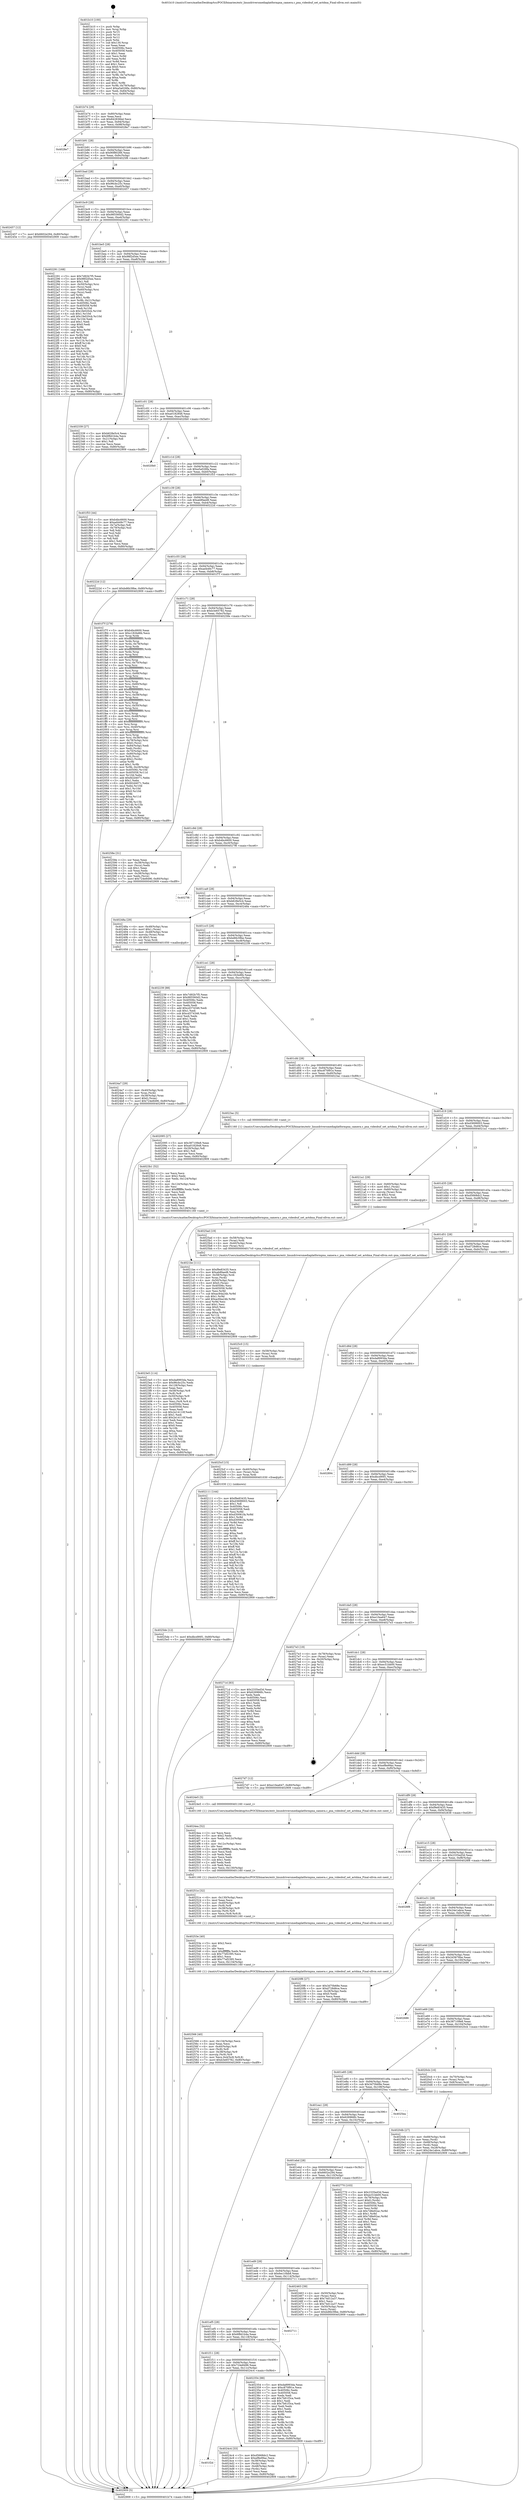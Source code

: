 digraph "0x401b10" {
  label = "0x401b10 (/mnt/c/Users/mathe/Desktop/tcc/POCII/binaries/extr_linuxdriversmediaplatformpxa_camera.c_pxa_videobuf_set_actdma_Final-ollvm.out::main(0))"
  labelloc = "t"
  node[shape=record]

  Entry [label="",width=0.3,height=0.3,shape=circle,fillcolor=black,style=filled]
  "0x401b74" [label="{
     0x401b74 [29]\l
     | [instrs]\l
     &nbsp;&nbsp;0x401b74 \<+3\>: mov -0x80(%rbp),%eax\l
     &nbsp;&nbsp;0x401b77 \<+2\>: mov %eax,%ecx\l
     &nbsp;&nbsp;0x401b79 \<+6\>: sub $0x842836bd,%ecx\l
     &nbsp;&nbsp;0x401b7f \<+6\>: mov %eax,-0x94(%rbp)\l
     &nbsp;&nbsp;0x401b85 \<+6\>: mov %ecx,-0x98(%rbp)\l
     &nbsp;&nbsp;0x401b8b \<+6\>: je 00000000004028e7 \<main+0xdd7\>\l
  }"]
  "0x4028e7" [label="{
     0x4028e7\l
  }", style=dashed]
  "0x401b91" [label="{
     0x401b91 [28]\l
     | [instrs]\l
     &nbsp;&nbsp;0x401b91 \<+5\>: jmp 0000000000401b96 \<main+0x86\>\l
     &nbsp;&nbsp;0x401b96 \<+6\>: mov -0x94(%rbp),%eax\l
     &nbsp;&nbsp;0x401b9c \<+5\>: sub $0x90f80266,%eax\l
     &nbsp;&nbsp;0x401ba1 \<+6\>: mov %eax,-0x9c(%rbp)\l
     &nbsp;&nbsp;0x401ba7 \<+6\>: je 00000000004025f6 \<main+0xae6\>\l
  }"]
  Exit [label="",width=0.3,height=0.3,shape=circle,fillcolor=black,style=filled,peripheries=2]
  "0x4025f6" [label="{
     0x4025f6\l
  }", style=dashed]
  "0x401bad" [label="{
     0x401bad [28]\l
     | [instrs]\l
     &nbsp;&nbsp;0x401bad \<+5\>: jmp 0000000000401bb2 \<main+0xa2\>\l
     &nbsp;&nbsp;0x401bb2 \<+6\>: mov -0x94(%rbp),%eax\l
     &nbsp;&nbsp;0x401bb8 \<+5\>: sub $0x96cbc25c,%eax\l
     &nbsp;&nbsp;0x401bbd \<+6\>: mov %eax,-0xa0(%rbp)\l
     &nbsp;&nbsp;0x401bc3 \<+6\>: je 0000000000402457 \<main+0x947\>\l
  }"]
  "0x4025de" [label="{
     0x4025de [12]\l
     | [instrs]\l
     &nbsp;&nbsp;0x4025de \<+7\>: movl $0xdbcd90f1,-0x80(%rbp)\l
     &nbsp;&nbsp;0x4025e5 \<+5\>: jmp 0000000000402909 \<main+0xdf9\>\l
  }"]
  "0x402457" [label="{
     0x402457 [12]\l
     | [instrs]\l
     &nbsp;&nbsp;0x402457 \<+7\>: movl $0x6602e294,-0x80(%rbp)\l
     &nbsp;&nbsp;0x40245e \<+5\>: jmp 0000000000402909 \<main+0xdf9\>\l
  }"]
  "0x401bc9" [label="{
     0x401bc9 [28]\l
     | [instrs]\l
     &nbsp;&nbsp;0x401bc9 \<+5\>: jmp 0000000000401bce \<main+0xbe\>\l
     &nbsp;&nbsp;0x401bce \<+6\>: mov -0x94(%rbp),%eax\l
     &nbsp;&nbsp;0x401bd4 \<+5\>: sub $0x985560d2,%eax\l
     &nbsp;&nbsp;0x401bd9 \<+6\>: mov %eax,-0xa4(%rbp)\l
     &nbsp;&nbsp;0x401bdf \<+6\>: je 0000000000402291 \<main+0x781\>\l
  }"]
  "0x4025cf" [label="{
     0x4025cf [15]\l
     | [instrs]\l
     &nbsp;&nbsp;0x4025cf \<+4\>: mov -0x40(%rbp),%rax\l
     &nbsp;&nbsp;0x4025d3 \<+3\>: mov (%rax),%rax\l
     &nbsp;&nbsp;0x4025d6 \<+3\>: mov %rax,%rdi\l
     &nbsp;&nbsp;0x4025d9 \<+5\>: call 0000000000401030 \<free@plt\>\l
     | [calls]\l
     &nbsp;&nbsp;0x401030 \{1\} (unknown)\l
  }"]
  "0x402291" [label="{
     0x402291 [168]\l
     | [instrs]\l
     &nbsp;&nbsp;0x402291 \<+5\>: mov $0x7d92b7f5,%eax\l
     &nbsp;&nbsp;0x402296 \<+5\>: mov $0x98f2d5ee,%ecx\l
     &nbsp;&nbsp;0x40229b \<+2\>: mov $0x1,%dl\l
     &nbsp;&nbsp;0x40229d \<+4\>: mov -0x50(%rbp),%rsi\l
     &nbsp;&nbsp;0x4022a1 \<+2\>: mov (%rsi),%edi\l
     &nbsp;&nbsp;0x4022a3 \<+4\>: mov -0x60(%rbp),%rsi\l
     &nbsp;&nbsp;0x4022a7 \<+2\>: cmp (%rsi),%edi\l
     &nbsp;&nbsp;0x4022a9 \<+4\>: setl %r8b\l
     &nbsp;&nbsp;0x4022ad \<+4\>: and $0x1,%r8b\l
     &nbsp;&nbsp;0x4022b1 \<+4\>: mov %r8b,-0x21(%rbp)\l
     &nbsp;&nbsp;0x4022b5 \<+7\>: mov 0x40506c,%edi\l
     &nbsp;&nbsp;0x4022bc \<+8\>: mov 0x405058,%r9d\l
     &nbsp;&nbsp;0x4022c4 \<+3\>: mov %edi,%r10d\l
     &nbsp;&nbsp;0x4022c7 \<+7\>: sub $0x1fe020cb,%r10d\l
     &nbsp;&nbsp;0x4022ce \<+4\>: sub $0x1,%r10d\l
     &nbsp;&nbsp;0x4022d2 \<+7\>: add $0x1fe020cb,%r10d\l
     &nbsp;&nbsp;0x4022d9 \<+4\>: imul %r10d,%edi\l
     &nbsp;&nbsp;0x4022dd \<+3\>: and $0x1,%edi\l
     &nbsp;&nbsp;0x4022e0 \<+3\>: cmp $0x0,%edi\l
     &nbsp;&nbsp;0x4022e3 \<+4\>: sete %r8b\l
     &nbsp;&nbsp;0x4022e7 \<+4\>: cmp $0xa,%r9d\l
     &nbsp;&nbsp;0x4022eb \<+4\>: setl %r11b\l
     &nbsp;&nbsp;0x4022ef \<+3\>: mov %r8b,%bl\l
     &nbsp;&nbsp;0x4022f2 \<+3\>: xor $0xff,%bl\l
     &nbsp;&nbsp;0x4022f5 \<+3\>: mov %r11b,%r14b\l
     &nbsp;&nbsp;0x4022f8 \<+4\>: xor $0xff,%r14b\l
     &nbsp;&nbsp;0x4022fc \<+3\>: xor $0x0,%dl\l
     &nbsp;&nbsp;0x4022ff \<+3\>: mov %bl,%r15b\l
     &nbsp;&nbsp;0x402302 \<+4\>: and $0x0,%r15b\l
     &nbsp;&nbsp;0x402306 \<+3\>: and %dl,%r8b\l
     &nbsp;&nbsp;0x402309 \<+3\>: mov %r14b,%r12b\l
     &nbsp;&nbsp;0x40230c \<+4\>: and $0x0,%r12b\l
     &nbsp;&nbsp;0x402310 \<+3\>: and %dl,%r11b\l
     &nbsp;&nbsp;0x402313 \<+3\>: or %r8b,%r15b\l
     &nbsp;&nbsp;0x402316 \<+3\>: or %r11b,%r12b\l
     &nbsp;&nbsp;0x402319 \<+3\>: xor %r12b,%r15b\l
     &nbsp;&nbsp;0x40231c \<+3\>: or %r14b,%bl\l
     &nbsp;&nbsp;0x40231f \<+3\>: xor $0xff,%bl\l
     &nbsp;&nbsp;0x402322 \<+3\>: or $0x0,%dl\l
     &nbsp;&nbsp;0x402325 \<+2\>: and %dl,%bl\l
     &nbsp;&nbsp;0x402327 \<+3\>: or %bl,%r15b\l
     &nbsp;&nbsp;0x40232a \<+4\>: test $0x1,%r15b\l
     &nbsp;&nbsp;0x40232e \<+3\>: cmovne %ecx,%eax\l
     &nbsp;&nbsp;0x402331 \<+3\>: mov %eax,-0x80(%rbp)\l
     &nbsp;&nbsp;0x402334 \<+5\>: jmp 0000000000402909 \<main+0xdf9\>\l
  }"]
  "0x401be5" [label="{
     0x401be5 [28]\l
     | [instrs]\l
     &nbsp;&nbsp;0x401be5 \<+5\>: jmp 0000000000401bea \<main+0xda\>\l
     &nbsp;&nbsp;0x401bea \<+6\>: mov -0x94(%rbp),%eax\l
     &nbsp;&nbsp;0x401bf0 \<+5\>: sub $0x98f2d5ee,%eax\l
     &nbsp;&nbsp;0x401bf5 \<+6\>: mov %eax,-0xa8(%rbp)\l
     &nbsp;&nbsp;0x401bfb \<+6\>: je 0000000000402339 \<main+0x829\>\l
  }"]
  "0x4025c0" [label="{
     0x4025c0 [15]\l
     | [instrs]\l
     &nbsp;&nbsp;0x4025c0 \<+4\>: mov -0x58(%rbp),%rax\l
     &nbsp;&nbsp;0x4025c4 \<+3\>: mov (%rax),%rax\l
     &nbsp;&nbsp;0x4025c7 \<+3\>: mov %rax,%rdi\l
     &nbsp;&nbsp;0x4025ca \<+5\>: call 0000000000401030 \<free@plt\>\l
     | [calls]\l
     &nbsp;&nbsp;0x401030 \{1\} (unknown)\l
  }"]
  "0x402339" [label="{
     0x402339 [27]\l
     | [instrs]\l
     &nbsp;&nbsp;0x402339 \<+5\>: mov $0xb628e5c4,%eax\l
     &nbsp;&nbsp;0x40233e \<+5\>: mov $0x6f8d1b4a,%ecx\l
     &nbsp;&nbsp;0x402343 \<+3\>: mov -0x21(%rbp),%dl\l
     &nbsp;&nbsp;0x402346 \<+3\>: test $0x1,%dl\l
     &nbsp;&nbsp;0x402349 \<+3\>: cmovne %ecx,%eax\l
     &nbsp;&nbsp;0x40234c \<+3\>: mov %eax,-0x80(%rbp)\l
     &nbsp;&nbsp;0x40234f \<+5\>: jmp 0000000000402909 \<main+0xdf9\>\l
  }"]
  "0x401c01" [label="{
     0x401c01 [28]\l
     | [instrs]\l
     &nbsp;&nbsp;0x401c01 \<+5\>: jmp 0000000000401c06 \<main+0xf6\>\l
     &nbsp;&nbsp;0x401c06 \<+6\>: mov -0x94(%rbp),%eax\l
     &nbsp;&nbsp;0x401c0c \<+5\>: sub $0xa0182848,%eax\l
     &nbsp;&nbsp;0x401c11 \<+6\>: mov %eax,-0xac(%rbp)\l
     &nbsp;&nbsp;0x401c17 \<+6\>: je 00000000004020b0 \<main+0x5a0\>\l
  }"]
  "0x402566" [label="{
     0x402566 [40]\l
     | [instrs]\l
     &nbsp;&nbsp;0x402566 \<+6\>: mov -0x134(%rbp),%ecx\l
     &nbsp;&nbsp;0x40256c \<+3\>: imul %eax,%ecx\l
     &nbsp;&nbsp;0x40256f \<+4\>: mov -0x40(%rbp),%r8\l
     &nbsp;&nbsp;0x402573 \<+3\>: mov (%r8),%r8\l
     &nbsp;&nbsp;0x402576 \<+4\>: mov -0x38(%rbp),%r9\l
     &nbsp;&nbsp;0x40257a \<+3\>: movslq (%r9),%r9\l
     &nbsp;&nbsp;0x40257d \<+5\>: mov %ecx,0x4(%r8,%r9,8)\l
     &nbsp;&nbsp;0x402582 \<+7\>: movl $0xb3e65782,-0x80(%rbp)\l
     &nbsp;&nbsp;0x402589 \<+5\>: jmp 0000000000402909 \<main+0xdf9\>\l
  }"]
  "0x4020b0" [label="{
     0x4020b0\l
  }", style=dashed]
  "0x401c1d" [label="{
     0x401c1d [28]\l
     | [instrs]\l
     &nbsp;&nbsp;0x401c1d \<+5\>: jmp 0000000000401c22 \<main+0x112\>\l
     &nbsp;&nbsp;0x401c22 \<+6\>: mov -0x94(%rbp),%eax\l
     &nbsp;&nbsp;0x401c28 \<+5\>: sub $0xa5a026fa,%eax\l
     &nbsp;&nbsp;0x401c2d \<+6\>: mov %eax,-0xb0(%rbp)\l
     &nbsp;&nbsp;0x401c33 \<+6\>: je 0000000000401f53 \<main+0x443\>\l
  }"]
  "0x40253e" [label="{
     0x40253e [40]\l
     | [instrs]\l
     &nbsp;&nbsp;0x40253e \<+5\>: mov $0x2,%ecx\l
     &nbsp;&nbsp;0x402543 \<+1\>: cltd\l
     &nbsp;&nbsp;0x402544 \<+2\>: idiv %ecx\l
     &nbsp;&nbsp;0x402546 \<+6\>: imul $0xfffffffe,%edx,%ecx\l
     &nbsp;&nbsp;0x40254c \<+6\>: sub $0x77ef2395,%ecx\l
     &nbsp;&nbsp;0x402552 \<+3\>: add $0x1,%ecx\l
     &nbsp;&nbsp;0x402555 \<+6\>: add $0x77ef2395,%ecx\l
     &nbsp;&nbsp;0x40255b \<+6\>: mov %ecx,-0x134(%rbp)\l
     &nbsp;&nbsp;0x402561 \<+5\>: call 0000000000401160 \<next_i\>\l
     | [calls]\l
     &nbsp;&nbsp;0x401160 \{1\} (/mnt/c/Users/mathe/Desktop/tcc/POCII/binaries/extr_linuxdriversmediaplatformpxa_camera.c_pxa_videobuf_set_actdma_Final-ollvm.out::next_i)\l
  }"]
  "0x401f53" [label="{
     0x401f53 [44]\l
     | [instrs]\l
     &nbsp;&nbsp;0x401f53 \<+5\>: mov $0xb4bc6600,%eax\l
     &nbsp;&nbsp;0x401f58 \<+5\>: mov $0xad449c77,%ecx\l
     &nbsp;&nbsp;0x401f5d \<+3\>: mov -0x7a(%rbp),%dl\l
     &nbsp;&nbsp;0x401f60 \<+4\>: mov -0x79(%rbp),%sil\l
     &nbsp;&nbsp;0x401f64 \<+3\>: mov %dl,%dil\l
     &nbsp;&nbsp;0x401f67 \<+3\>: and %sil,%dil\l
     &nbsp;&nbsp;0x401f6a \<+3\>: xor %sil,%dl\l
     &nbsp;&nbsp;0x401f6d \<+3\>: or %dl,%dil\l
     &nbsp;&nbsp;0x401f70 \<+4\>: test $0x1,%dil\l
     &nbsp;&nbsp;0x401f74 \<+3\>: cmovne %ecx,%eax\l
     &nbsp;&nbsp;0x401f77 \<+3\>: mov %eax,-0x80(%rbp)\l
     &nbsp;&nbsp;0x401f7a \<+5\>: jmp 0000000000402909 \<main+0xdf9\>\l
  }"]
  "0x401c39" [label="{
     0x401c39 [28]\l
     | [instrs]\l
     &nbsp;&nbsp;0x401c39 \<+5\>: jmp 0000000000401c3e \<main+0x12e\>\l
     &nbsp;&nbsp;0x401c3e \<+6\>: mov -0x94(%rbp),%eax\l
     &nbsp;&nbsp;0x401c44 \<+5\>: sub $0xab8faed8,%eax\l
     &nbsp;&nbsp;0x401c49 \<+6\>: mov %eax,-0xb4(%rbp)\l
     &nbsp;&nbsp;0x401c4f \<+6\>: je 000000000040222d \<main+0x71d\>\l
  }"]
  "0x402909" [label="{
     0x402909 [5]\l
     | [instrs]\l
     &nbsp;&nbsp;0x402909 \<+5\>: jmp 0000000000401b74 \<main+0x64\>\l
  }"]
  "0x401b10" [label="{
     0x401b10 [100]\l
     | [instrs]\l
     &nbsp;&nbsp;0x401b10 \<+1\>: push %rbp\l
     &nbsp;&nbsp;0x401b11 \<+3\>: mov %rsp,%rbp\l
     &nbsp;&nbsp;0x401b14 \<+2\>: push %r15\l
     &nbsp;&nbsp;0x401b16 \<+2\>: push %r14\l
     &nbsp;&nbsp;0x401b18 \<+2\>: push %r12\l
     &nbsp;&nbsp;0x401b1a \<+1\>: push %rbx\l
     &nbsp;&nbsp;0x401b1b \<+7\>: sub $0x130,%rsp\l
     &nbsp;&nbsp;0x401b22 \<+2\>: xor %eax,%eax\l
     &nbsp;&nbsp;0x401b24 \<+7\>: mov 0x40506c,%ecx\l
     &nbsp;&nbsp;0x401b2b \<+7\>: mov 0x405058,%edx\l
     &nbsp;&nbsp;0x401b32 \<+3\>: sub $0x1,%eax\l
     &nbsp;&nbsp;0x401b35 \<+3\>: mov %ecx,%r8d\l
     &nbsp;&nbsp;0x401b38 \<+3\>: add %eax,%r8d\l
     &nbsp;&nbsp;0x401b3b \<+4\>: imul %r8d,%ecx\l
     &nbsp;&nbsp;0x401b3f \<+3\>: and $0x1,%ecx\l
     &nbsp;&nbsp;0x401b42 \<+3\>: cmp $0x0,%ecx\l
     &nbsp;&nbsp;0x401b45 \<+4\>: sete %r9b\l
     &nbsp;&nbsp;0x401b49 \<+4\>: and $0x1,%r9b\l
     &nbsp;&nbsp;0x401b4d \<+4\>: mov %r9b,-0x7a(%rbp)\l
     &nbsp;&nbsp;0x401b51 \<+3\>: cmp $0xa,%edx\l
     &nbsp;&nbsp;0x401b54 \<+4\>: setl %r9b\l
     &nbsp;&nbsp;0x401b58 \<+4\>: and $0x1,%r9b\l
     &nbsp;&nbsp;0x401b5c \<+4\>: mov %r9b,-0x79(%rbp)\l
     &nbsp;&nbsp;0x401b60 \<+7\>: movl $0xa5a026fa,-0x80(%rbp)\l
     &nbsp;&nbsp;0x401b67 \<+6\>: mov %edi,-0x84(%rbp)\l
     &nbsp;&nbsp;0x401b6d \<+7\>: mov %rsi,-0x90(%rbp)\l
  }"]
  "0x40251e" [label="{
     0x40251e [32]\l
     | [instrs]\l
     &nbsp;&nbsp;0x40251e \<+6\>: mov -0x130(%rbp),%ecx\l
     &nbsp;&nbsp;0x402524 \<+3\>: imul %eax,%ecx\l
     &nbsp;&nbsp;0x402527 \<+4\>: mov -0x40(%rbp),%r8\l
     &nbsp;&nbsp;0x40252b \<+3\>: mov (%r8),%r8\l
     &nbsp;&nbsp;0x40252e \<+4\>: mov -0x38(%rbp),%r9\l
     &nbsp;&nbsp;0x402532 \<+3\>: movslq (%r9),%r9\l
     &nbsp;&nbsp;0x402535 \<+4\>: mov %ecx,(%r8,%r9,8)\l
     &nbsp;&nbsp;0x402539 \<+5\>: call 0000000000401160 \<next_i\>\l
     | [calls]\l
     &nbsp;&nbsp;0x401160 \{1\} (/mnt/c/Users/mathe/Desktop/tcc/POCII/binaries/extr_linuxdriversmediaplatformpxa_camera.c_pxa_videobuf_set_actdma_Final-ollvm.out::next_i)\l
  }"]
  "0x40222d" [label="{
     0x40222d [12]\l
     | [instrs]\l
     &nbsp;&nbsp;0x40222d \<+7\>: movl $0xbd6b39be,-0x80(%rbp)\l
     &nbsp;&nbsp;0x402234 \<+5\>: jmp 0000000000402909 \<main+0xdf9\>\l
  }"]
  "0x401c55" [label="{
     0x401c55 [28]\l
     | [instrs]\l
     &nbsp;&nbsp;0x401c55 \<+5\>: jmp 0000000000401c5a \<main+0x14a\>\l
     &nbsp;&nbsp;0x401c5a \<+6\>: mov -0x94(%rbp),%eax\l
     &nbsp;&nbsp;0x401c60 \<+5\>: sub $0xad449c77,%eax\l
     &nbsp;&nbsp;0x401c65 \<+6\>: mov %eax,-0xb8(%rbp)\l
     &nbsp;&nbsp;0x401c6b \<+6\>: je 0000000000401f7f \<main+0x46f\>\l
  }"]
  "0x4024ea" [label="{
     0x4024ea [52]\l
     | [instrs]\l
     &nbsp;&nbsp;0x4024ea \<+2\>: xor %ecx,%ecx\l
     &nbsp;&nbsp;0x4024ec \<+5\>: mov $0x2,%edx\l
     &nbsp;&nbsp;0x4024f1 \<+6\>: mov %edx,-0x12c(%rbp)\l
     &nbsp;&nbsp;0x4024f7 \<+1\>: cltd\l
     &nbsp;&nbsp;0x4024f8 \<+6\>: mov -0x12c(%rbp),%esi\l
     &nbsp;&nbsp;0x4024fe \<+2\>: idiv %esi\l
     &nbsp;&nbsp;0x402500 \<+6\>: imul $0xfffffffe,%edx,%edx\l
     &nbsp;&nbsp;0x402506 \<+2\>: mov %ecx,%edi\l
     &nbsp;&nbsp;0x402508 \<+2\>: sub %edx,%edi\l
     &nbsp;&nbsp;0x40250a \<+2\>: mov %ecx,%edx\l
     &nbsp;&nbsp;0x40250c \<+3\>: sub $0x1,%edx\l
     &nbsp;&nbsp;0x40250f \<+2\>: add %edx,%edi\l
     &nbsp;&nbsp;0x402511 \<+2\>: sub %edi,%ecx\l
     &nbsp;&nbsp;0x402513 \<+6\>: mov %ecx,-0x130(%rbp)\l
     &nbsp;&nbsp;0x402519 \<+5\>: call 0000000000401160 \<next_i\>\l
     | [calls]\l
     &nbsp;&nbsp;0x401160 \{1\} (/mnt/c/Users/mathe/Desktop/tcc/POCII/binaries/extr_linuxdriversmediaplatformpxa_camera.c_pxa_videobuf_set_actdma_Final-ollvm.out::next_i)\l
  }"]
  "0x401f7f" [label="{
     0x401f7f [278]\l
     | [instrs]\l
     &nbsp;&nbsp;0x401f7f \<+5\>: mov $0xb4bc6600,%eax\l
     &nbsp;&nbsp;0x401f84 \<+5\>: mov $0xc182bd6b,%ecx\l
     &nbsp;&nbsp;0x401f89 \<+3\>: mov %rsp,%rdx\l
     &nbsp;&nbsp;0x401f8c \<+4\>: add $0xfffffffffffffff0,%rdx\l
     &nbsp;&nbsp;0x401f90 \<+3\>: mov %rdx,%rsp\l
     &nbsp;&nbsp;0x401f93 \<+4\>: mov %rdx,-0x78(%rbp)\l
     &nbsp;&nbsp;0x401f97 \<+3\>: mov %rsp,%rdx\l
     &nbsp;&nbsp;0x401f9a \<+4\>: add $0xfffffffffffffff0,%rdx\l
     &nbsp;&nbsp;0x401f9e \<+3\>: mov %rdx,%rsp\l
     &nbsp;&nbsp;0x401fa1 \<+3\>: mov %rsp,%rsi\l
     &nbsp;&nbsp;0x401fa4 \<+4\>: add $0xfffffffffffffff0,%rsi\l
     &nbsp;&nbsp;0x401fa8 \<+3\>: mov %rsi,%rsp\l
     &nbsp;&nbsp;0x401fab \<+4\>: mov %rsi,-0x70(%rbp)\l
     &nbsp;&nbsp;0x401faf \<+3\>: mov %rsp,%rsi\l
     &nbsp;&nbsp;0x401fb2 \<+4\>: add $0xfffffffffffffff0,%rsi\l
     &nbsp;&nbsp;0x401fb6 \<+3\>: mov %rsi,%rsp\l
     &nbsp;&nbsp;0x401fb9 \<+4\>: mov %rsi,-0x68(%rbp)\l
     &nbsp;&nbsp;0x401fbd \<+3\>: mov %rsp,%rsi\l
     &nbsp;&nbsp;0x401fc0 \<+4\>: add $0xfffffffffffffff0,%rsi\l
     &nbsp;&nbsp;0x401fc4 \<+3\>: mov %rsi,%rsp\l
     &nbsp;&nbsp;0x401fc7 \<+4\>: mov %rsi,-0x60(%rbp)\l
     &nbsp;&nbsp;0x401fcb \<+3\>: mov %rsp,%rsi\l
     &nbsp;&nbsp;0x401fce \<+4\>: add $0xfffffffffffffff0,%rsi\l
     &nbsp;&nbsp;0x401fd2 \<+3\>: mov %rsi,%rsp\l
     &nbsp;&nbsp;0x401fd5 \<+4\>: mov %rsi,-0x58(%rbp)\l
     &nbsp;&nbsp;0x401fd9 \<+3\>: mov %rsp,%rsi\l
     &nbsp;&nbsp;0x401fdc \<+4\>: add $0xfffffffffffffff0,%rsi\l
     &nbsp;&nbsp;0x401fe0 \<+3\>: mov %rsi,%rsp\l
     &nbsp;&nbsp;0x401fe3 \<+4\>: mov %rsi,-0x50(%rbp)\l
     &nbsp;&nbsp;0x401fe7 \<+3\>: mov %rsp,%rsi\l
     &nbsp;&nbsp;0x401fea \<+4\>: add $0xfffffffffffffff0,%rsi\l
     &nbsp;&nbsp;0x401fee \<+3\>: mov %rsi,%rsp\l
     &nbsp;&nbsp;0x401ff1 \<+4\>: mov %rsi,-0x48(%rbp)\l
     &nbsp;&nbsp;0x401ff5 \<+3\>: mov %rsp,%rsi\l
     &nbsp;&nbsp;0x401ff8 \<+4\>: add $0xfffffffffffffff0,%rsi\l
     &nbsp;&nbsp;0x401ffc \<+3\>: mov %rsi,%rsp\l
     &nbsp;&nbsp;0x401fff \<+4\>: mov %rsi,-0x40(%rbp)\l
     &nbsp;&nbsp;0x402003 \<+3\>: mov %rsp,%rsi\l
     &nbsp;&nbsp;0x402006 \<+4\>: add $0xfffffffffffffff0,%rsi\l
     &nbsp;&nbsp;0x40200a \<+3\>: mov %rsi,%rsp\l
     &nbsp;&nbsp;0x40200d \<+4\>: mov %rsi,-0x38(%rbp)\l
     &nbsp;&nbsp;0x402011 \<+4\>: mov -0x78(%rbp),%rsi\l
     &nbsp;&nbsp;0x402015 \<+6\>: movl $0x0,(%rsi)\l
     &nbsp;&nbsp;0x40201b \<+6\>: mov -0x84(%rbp),%edi\l
     &nbsp;&nbsp;0x402021 \<+2\>: mov %edi,(%rdx)\l
     &nbsp;&nbsp;0x402023 \<+4\>: mov -0x70(%rbp),%rsi\l
     &nbsp;&nbsp;0x402027 \<+7\>: mov -0x90(%rbp),%r8\l
     &nbsp;&nbsp;0x40202e \<+3\>: mov %r8,(%rsi)\l
     &nbsp;&nbsp;0x402031 \<+3\>: cmpl $0x2,(%rdx)\l
     &nbsp;&nbsp;0x402034 \<+4\>: setne %r9b\l
     &nbsp;&nbsp;0x402038 \<+4\>: and $0x1,%r9b\l
     &nbsp;&nbsp;0x40203c \<+4\>: mov %r9b,-0x29(%rbp)\l
     &nbsp;&nbsp;0x402040 \<+8\>: mov 0x40506c,%r10d\l
     &nbsp;&nbsp;0x402048 \<+8\>: mov 0x405058,%r11d\l
     &nbsp;&nbsp;0x402050 \<+3\>: mov %r10d,%ebx\l
     &nbsp;&nbsp;0x402053 \<+6\>: add $0xfd2d4071,%ebx\l
     &nbsp;&nbsp;0x402059 \<+3\>: sub $0x1,%ebx\l
     &nbsp;&nbsp;0x40205c \<+6\>: sub $0xfd2d4071,%ebx\l
     &nbsp;&nbsp;0x402062 \<+4\>: imul %ebx,%r10d\l
     &nbsp;&nbsp;0x402066 \<+4\>: and $0x1,%r10d\l
     &nbsp;&nbsp;0x40206a \<+4\>: cmp $0x0,%r10d\l
     &nbsp;&nbsp;0x40206e \<+4\>: sete %r9b\l
     &nbsp;&nbsp;0x402072 \<+4\>: cmp $0xa,%r11d\l
     &nbsp;&nbsp;0x402076 \<+4\>: setl %r14b\l
     &nbsp;&nbsp;0x40207a \<+3\>: mov %r9b,%r15b\l
     &nbsp;&nbsp;0x40207d \<+3\>: and %r14b,%r15b\l
     &nbsp;&nbsp;0x402080 \<+3\>: xor %r14b,%r9b\l
     &nbsp;&nbsp;0x402083 \<+3\>: or %r9b,%r15b\l
     &nbsp;&nbsp;0x402086 \<+4\>: test $0x1,%r15b\l
     &nbsp;&nbsp;0x40208a \<+3\>: cmovne %ecx,%eax\l
     &nbsp;&nbsp;0x40208d \<+3\>: mov %eax,-0x80(%rbp)\l
     &nbsp;&nbsp;0x402090 \<+5\>: jmp 0000000000402909 \<main+0xdf9\>\l
  }"]
  "0x401c71" [label="{
     0x401c71 [28]\l
     | [instrs]\l
     &nbsp;&nbsp;0x401c71 \<+5\>: jmp 0000000000401c76 \<main+0x166\>\l
     &nbsp;&nbsp;0x401c76 \<+6\>: mov -0x94(%rbp),%eax\l
     &nbsp;&nbsp;0x401c7c \<+5\>: sub $0xb3e65782,%eax\l
     &nbsp;&nbsp;0x401c81 \<+6\>: mov %eax,-0xbc(%rbp)\l
     &nbsp;&nbsp;0x401c87 \<+6\>: je 000000000040258e \<main+0xa7e\>\l
  }"]
  "0x401f2d" [label="{
     0x401f2d\l
  }", style=dashed]
  "0x4024c4" [label="{
     0x4024c4 [33]\l
     | [instrs]\l
     &nbsp;&nbsp;0x4024c4 \<+5\>: mov $0xd5668dc2,%eax\l
     &nbsp;&nbsp;0x4024c9 \<+5\>: mov $0xef8e99ac,%ecx\l
     &nbsp;&nbsp;0x4024ce \<+4\>: mov -0x38(%rbp),%rdx\l
     &nbsp;&nbsp;0x4024d2 \<+2\>: mov (%rdx),%esi\l
     &nbsp;&nbsp;0x4024d4 \<+4\>: mov -0x48(%rbp),%rdx\l
     &nbsp;&nbsp;0x4024d8 \<+2\>: cmp (%rdx),%esi\l
     &nbsp;&nbsp;0x4024da \<+3\>: cmovl %ecx,%eax\l
     &nbsp;&nbsp;0x4024dd \<+3\>: mov %eax,-0x80(%rbp)\l
     &nbsp;&nbsp;0x4024e0 \<+5\>: jmp 0000000000402909 \<main+0xdf9\>\l
  }"]
  "0x40258e" [label="{
     0x40258e [31]\l
     | [instrs]\l
     &nbsp;&nbsp;0x40258e \<+2\>: xor %eax,%eax\l
     &nbsp;&nbsp;0x402590 \<+4\>: mov -0x38(%rbp),%rcx\l
     &nbsp;&nbsp;0x402594 \<+2\>: mov (%rcx),%edx\l
     &nbsp;&nbsp;0x402596 \<+3\>: sub $0x1,%eax\l
     &nbsp;&nbsp;0x402599 \<+2\>: sub %eax,%edx\l
     &nbsp;&nbsp;0x40259b \<+4\>: mov -0x38(%rbp),%rcx\l
     &nbsp;&nbsp;0x40259f \<+2\>: mov %edx,(%rcx)\l
     &nbsp;&nbsp;0x4025a1 \<+7\>: movl $0x724e8496,-0x80(%rbp)\l
     &nbsp;&nbsp;0x4025a8 \<+5\>: jmp 0000000000402909 \<main+0xdf9\>\l
  }"]
  "0x401c8d" [label="{
     0x401c8d [28]\l
     | [instrs]\l
     &nbsp;&nbsp;0x401c8d \<+5\>: jmp 0000000000401c92 \<main+0x182\>\l
     &nbsp;&nbsp;0x401c92 \<+6\>: mov -0x94(%rbp),%eax\l
     &nbsp;&nbsp;0x401c98 \<+5\>: sub $0xb4bc6600,%eax\l
     &nbsp;&nbsp;0x401c9d \<+6\>: mov %eax,-0xc0(%rbp)\l
     &nbsp;&nbsp;0x401ca3 \<+6\>: je 00000000004027f6 \<main+0xce6\>\l
  }"]
  "0x4024a7" [label="{
     0x4024a7 [29]\l
     | [instrs]\l
     &nbsp;&nbsp;0x4024a7 \<+4\>: mov -0x40(%rbp),%rdi\l
     &nbsp;&nbsp;0x4024ab \<+3\>: mov %rax,(%rdi)\l
     &nbsp;&nbsp;0x4024ae \<+4\>: mov -0x38(%rbp),%rax\l
     &nbsp;&nbsp;0x4024b2 \<+6\>: movl $0x0,(%rax)\l
     &nbsp;&nbsp;0x4024b8 \<+7\>: movl $0x724e8496,-0x80(%rbp)\l
     &nbsp;&nbsp;0x4024bf \<+5\>: jmp 0000000000402909 \<main+0xdf9\>\l
  }"]
  "0x4027f6" [label="{
     0x4027f6\l
  }", style=dashed]
  "0x401ca9" [label="{
     0x401ca9 [28]\l
     | [instrs]\l
     &nbsp;&nbsp;0x401ca9 \<+5\>: jmp 0000000000401cae \<main+0x19e\>\l
     &nbsp;&nbsp;0x401cae \<+6\>: mov -0x94(%rbp),%eax\l
     &nbsp;&nbsp;0x401cb4 \<+5\>: sub $0xb628e5c4,%eax\l
     &nbsp;&nbsp;0x401cb9 \<+6\>: mov %eax,-0xc4(%rbp)\l
     &nbsp;&nbsp;0x401cbf \<+6\>: je 000000000040248a \<main+0x97a\>\l
  }"]
  "0x4023e5" [label="{
     0x4023e5 [114]\l
     | [instrs]\l
     &nbsp;&nbsp;0x4023e5 \<+5\>: mov $0xda8993da,%ecx\l
     &nbsp;&nbsp;0x4023ea \<+5\>: mov $0x96cbc25c,%edx\l
     &nbsp;&nbsp;0x4023ef \<+6\>: mov -0x128(%rbp),%esi\l
     &nbsp;&nbsp;0x4023f5 \<+3\>: imul %eax,%esi\l
     &nbsp;&nbsp;0x4023f8 \<+4\>: mov -0x58(%rbp),%r8\l
     &nbsp;&nbsp;0x4023fc \<+3\>: mov (%r8),%r8\l
     &nbsp;&nbsp;0x4023ff \<+4\>: mov -0x50(%rbp),%r9\l
     &nbsp;&nbsp;0x402403 \<+3\>: movslq (%r9),%r9\l
     &nbsp;&nbsp;0x402406 \<+4\>: mov %esi,(%r8,%r9,4)\l
     &nbsp;&nbsp;0x40240a \<+7\>: mov 0x40506c,%eax\l
     &nbsp;&nbsp;0x402411 \<+7\>: mov 0x405058,%esi\l
     &nbsp;&nbsp;0x402418 \<+2\>: mov %eax,%edi\l
     &nbsp;&nbsp;0x40241a \<+6\>: sub $0x2e14110f,%edi\l
     &nbsp;&nbsp;0x402420 \<+3\>: sub $0x1,%edi\l
     &nbsp;&nbsp;0x402423 \<+6\>: add $0x2e14110f,%edi\l
     &nbsp;&nbsp;0x402429 \<+3\>: imul %edi,%eax\l
     &nbsp;&nbsp;0x40242c \<+3\>: and $0x1,%eax\l
     &nbsp;&nbsp;0x40242f \<+3\>: cmp $0x0,%eax\l
     &nbsp;&nbsp;0x402432 \<+4\>: sete %r10b\l
     &nbsp;&nbsp;0x402436 \<+3\>: cmp $0xa,%esi\l
     &nbsp;&nbsp;0x402439 \<+4\>: setl %r11b\l
     &nbsp;&nbsp;0x40243d \<+3\>: mov %r10b,%bl\l
     &nbsp;&nbsp;0x402440 \<+3\>: and %r11b,%bl\l
     &nbsp;&nbsp;0x402443 \<+3\>: xor %r11b,%r10b\l
     &nbsp;&nbsp;0x402446 \<+3\>: or %r10b,%bl\l
     &nbsp;&nbsp;0x402449 \<+3\>: test $0x1,%bl\l
     &nbsp;&nbsp;0x40244c \<+3\>: cmovne %edx,%ecx\l
     &nbsp;&nbsp;0x40244f \<+3\>: mov %ecx,-0x80(%rbp)\l
     &nbsp;&nbsp;0x402452 \<+5\>: jmp 0000000000402909 \<main+0xdf9\>\l
  }"]
  "0x40248a" [label="{
     0x40248a [29]\l
     | [instrs]\l
     &nbsp;&nbsp;0x40248a \<+4\>: mov -0x48(%rbp),%rax\l
     &nbsp;&nbsp;0x40248e \<+6\>: movl $0x1,(%rax)\l
     &nbsp;&nbsp;0x402494 \<+4\>: mov -0x48(%rbp),%rax\l
     &nbsp;&nbsp;0x402498 \<+3\>: movslq (%rax),%rax\l
     &nbsp;&nbsp;0x40249b \<+4\>: shl $0x3,%rax\l
     &nbsp;&nbsp;0x40249f \<+3\>: mov %rax,%rdi\l
     &nbsp;&nbsp;0x4024a2 \<+5\>: call 0000000000401050 \<malloc@plt\>\l
     | [calls]\l
     &nbsp;&nbsp;0x401050 \{1\} (unknown)\l
  }"]
  "0x401cc5" [label="{
     0x401cc5 [28]\l
     | [instrs]\l
     &nbsp;&nbsp;0x401cc5 \<+5\>: jmp 0000000000401cca \<main+0x1ba\>\l
     &nbsp;&nbsp;0x401cca \<+6\>: mov -0x94(%rbp),%eax\l
     &nbsp;&nbsp;0x401cd0 \<+5\>: sub $0xbd6b39be,%eax\l
     &nbsp;&nbsp;0x401cd5 \<+6\>: mov %eax,-0xc8(%rbp)\l
     &nbsp;&nbsp;0x401cdb \<+6\>: je 0000000000402239 \<main+0x729\>\l
  }"]
  "0x4023b1" [label="{
     0x4023b1 [52]\l
     | [instrs]\l
     &nbsp;&nbsp;0x4023b1 \<+2\>: xor %ecx,%ecx\l
     &nbsp;&nbsp;0x4023b3 \<+5\>: mov $0x2,%edx\l
     &nbsp;&nbsp;0x4023b8 \<+6\>: mov %edx,-0x124(%rbp)\l
     &nbsp;&nbsp;0x4023be \<+1\>: cltd\l
     &nbsp;&nbsp;0x4023bf \<+6\>: mov -0x124(%rbp),%esi\l
     &nbsp;&nbsp;0x4023c5 \<+2\>: idiv %esi\l
     &nbsp;&nbsp;0x4023c7 \<+6\>: imul $0xfffffffe,%edx,%edx\l
     &nbsp;&nbsp;0x4023cd \<+2\>: mov %ecx,%edi\l
     &nbsp;&nbsp;0x4023cf \<+2\>: sub %edx,%edi\l
     &nbsp;&nbsp;0x4023d1 \<+2\>: mov %ecx,%edx\l
     &nbsp;&nbsp;0x4023d3 \<+3\>: sub $0x1,%edx\l
     &nbsp;&nbsp;0x4023d6 \<+2\>: add %edx,%edi\l
     &nbsp;&nbsp;0x4023d8 \<+2\>: sub %edi,%ecx\l
     &nbsp;&nbsp;0x4023da \<+6\>: mov %ecx,-0x128(%rbp)\l
     &nbsp;&nbsp;0x4023e0 \<+5\>: call 0000000000401160 \<next_i\>\l
     | [calls]\l
     &nbsp;&nbsp;0x401160 \{1\} (/mnt/c/Users/mathe/Desktop/tcc/POCII/binaries/extr_linuxdriversmediaplatformpxa_camera.c_pxa_videobuf_set_actdma_Final-ollvm.out::next_i)\l
  }"]
  "0x402239" [label="{
     0x402239 [88]\l
     | [instrs]\l
     &nbsp;&nbsp;0x402239 \<+5\>: mov $0x7d92b7f5,%eax\l
     &nbsp;&nbsp;0x40223e \<+5\>: mov $0x985560d2,%ecx\l
     &nbsp;&nbsp;0x402243 \<+7\>: mov 0x40506c,%edx\l
     &nbsp;&nbsp;0x40224a \<+7\>: mov 0x405058,%esi\l
     &nbsp;&nbsp;0x402251 \<+2\>: mov %edx,%edi\l
     &nbsp;&nbsp;0x402253 \<+6\>: add $0xcd374346,%edi\l
     &nbsp;&nbsp;0x402259 \<+3\>: sub $0x1,%edi\l
     &nbsp;&nbsp;0x40225c \<+6\>: sub $0xcd374346,%edi\l
     &nbsp;&nbsp;0x402262 \<+3\>: imul %edi,%edx\l
     &nbsp;&nbsp;0x402265 \<+3\>: and $0x1,%edx\l
     &nbsp;&nbsp;0x402268 \<+3\>: cmp $0x0,%edx\l
     &nbsp;&nbsp;0x40226b \<+4\>: sete %r8b\l
     &nbsp;&nbsp;0x40226f \<+3\>: cmp $0xa,%esi\l
     &nbsp;&nbsp;0x402272 \<+4\>: setl %r9b\l
     &nbsp;&nbsp;0x402276 \<+3\>: mov %r8b,%r10b\l
     &nbsp;&nbsp;0x402279 \<+3\>: and %r9b,%r10b\l
     &nbsp;&nbsp;0x40227c \<+3\>: xor %r9b,%r8b\l
     &nbsp;&nbsp;0x40227f \<+3\>: or %r8b,%r10b\l
     &nbsp;&nbsp;0x402282 \<+4\>: test $0x1,%r10b\l
     &nbsp;&nbsp;0x402286 \<+3\>: cmovne %ecx,%eax\l
     &nbsp;&nbsp;0x402289 \<+3\>: mov %eax,-0x80(%rbp)\l
     &nbsp;&nbsp;0x40228c \<+5\>: jmp 0000000000402909 \<main+0xdf9\>\l
  }"]
  "0x401ce1" [label="{
     0x401ce1 [28]\l
     | [instrs]\l
     &nbsp;&nbsp;0x401ce1 \<+5\>: jmp 0000000000401ce6 \<main+0x1d6\>\l
     &nbsp;&nbsp;0x401ce6 \<+6\>: mov -0x94(%rbp),%eax\l
     &nbsp;&nbsp;0x401cec \<+5\>: sub $0xc182bd6b,%eax\l
     &nbsp;&nbsp;0x401cf1 \<+6\>: mov %eax,-0xcc(%rbp)\l
     &nbsp;&nbsp;0x401cf7 \<+6\>: je 0000000000402095 \<main+0x585\>\l
  }"]
  "0x401f11" [label="{
     0x401f11 [28]\l
     | [instrs]\l
     &nbsp;&nbsp;0x401f11 \<+5\>: jmp 0000000000401f16 \<main+0x406\>\l
     &nbsp;&nbsp;0x401f16 \<+6\>: mov -0x94(%rbp),%eax\l
     &nbsp;&nbsp;0x401f1c \<+5\>: sub $0x724e8496,%eax\l
     &nbsp;&nbsp;0x401f21 \<+6\>: mov %eax,-0x11c(%rbp)\l
     &nbsp;&nbsp;0x401f27 \<+6\>: je 00000000004024c4 \<main+0x9b4\>\l
  }"]
  "0x402095" [label="{
     0x402095 [27]\l
     | [instrs]\l
     &nbsp;&nbsp;0x402095 \<+5\>: mov $0x387109e8,%eax\l
     &nbsp;&nbsp;0x40209a \<+5\>: mov $0xa0182848,%ecx\l
     &nbsp;&nbsp;0x40209f \<+3\>: mov -0x29(%rbp),%dl\l
     &nbsp;&nbsp;0x4020a2 \<+3\>: test $0x1,%dl\l
     &nbsp;&nbsp;0x4020a5 \<+3\>: cmovne %ecx,%eax\l
     &nbsp;&nbsp;0x4020a8 \<+3\>: mov %eax,-0x80(%rbp)\l
     &nbsp;&nbsp;0x4020ab \<+5\>: jmp 0000000000402909 \<main+0xdf9\>\l
  }"]
  "0x401cfd" [label="{
     0x401cfd [28]\l
     | [instrs]\l
     &nbsp;&nbsp;0x401cfd \<+5\>: jmp 0000000000401d02 \<main+0x1f2\>\l
     &nbsp;&nbsp;0x401d02 \<+6\>: mov -0x94(%rbp),%eax\l
     &nbsp;&nbsp;0x401d08 \<+5\>: sub $0xc870f91e,%eax\l
     &nbsp;&nbsp;0x401d0d \<+6\>: mov %eax,-0xd0(%rbp)\l
     &nbsp;&nbsp;0x401d13 \<+6\>: je 00000000004023ac \<main+0x89c\>\l
  }"]
  "0x402354" [label="{
     0x402354 [88]\l
     | [instrs]\l
     &nbsp;&nbsp;0x402354 \<+5\>: mov $0xda8993da,%eax\l
     &nbsp;&nbsp;0x402359 \<+5\>: mov $0xc870f91e,%ecx\l
     &nbsp;&nbsp;0x40235e \<+7\>: mov 0x40506c,%edx\l
     &nbsp;&nbsp;0x402365 \<+7\>: mov 0x405058,%esi\l
     &nbsp;&nbsp;0x40236c \<+2\>: mov %edx,%edi\l
     &nbsp;&nbsp;0x40236e \<+6\>: add $0x7b61f3ca,%edi\l
     &nbsp;&nbsp;0x402374 \<+3\>: sub $0x1,%edi\l
     &nbsp;&nbsp;0x402377 \<+6\>: sub $0x7b61f3ca,%edi\l
     &nbsp;&nbsp;0x40237d \<+3\>: imul %edi,%edx\l
     &nbsp;&nbsp;0x402380 \<+3\>: and $0x1,%edx\l
     &nbsp;&nbsp;0x402383 \<+3\>: cmp $0x0,%edx\l
     &nbsp;&nbsp;0x402386 \<+4\>: sete %r8b\l
     &nbsp;&nbsp;0x40238a \<+3\>: cmp $0xa,%esi\l
     &nbsp;&nbsp;0x40238d \<+4\>: setl %r9b\l
     &nbsp;&nbsp;0x402391 \<+3\>: mov %r8b,%r10b\l
     &nbsp;&nbsp;0x402394 \<+3\>: and %r9b,%r10b\l
     &nbsp;&nbsp;0x402397 \<+3\>: xor %r9b,%r8b\l
     &nbsp;&nbsp;0x40239a \<+3\>: or %r8b,%r10b\l
     &nbsp;&nbsp;0x40239d \<+4\>: test $0x1,%r10b\l
     &nbsp;&nbsp;0x4023a1 \<+3\>: cmovne %ecx,%eax\l
     &nbsp;&nbsp;0x4023a4 \<+3\>: mov %eax,-0x80(%rbp)\l
     &nbsp;&nbsp;0x4023a7 \<+5\>: jmp 0000000000402909 \<main+0xdf9\>\l
  }"]
  "0x4023ac" [label="{
     0x4023ac [5]\l
     | [instrs]\l
     &nbsp;&nbsp;0x4023ac \<+5\>: call 0000000000401160 \<next_i\>\l
     | [calls]\l
     &nbsp;&nbsp;0x401160 \{1\} (/mnt/c/Users/mathe/Desktop/tcc/POCII/binaries/extr_linuxdriversmediaplatformpxa_camera.c_pxa_videobuf_set_actdma_Final-ollvm.out::next_i)\l
  }"]
  "0x401d19" [label="{
     0x401d19 [28]\l
     | [instrs]\l
     &nbsp;&nbsp;0x401d19 \<+5\>: jmp 0000000000401d1e \<main+0x20e\>\l
     &nbsp;&nbsp;0x401d1e \<+6\>: mov -0x94(%rbp),%eax\l
     &nbsp;&nbsp;0x401d24 \<+5\>: sub $0xd3699003,%eax\l
     &nbsp;&nbsp;0x401d29 \<+6\>: mov %eax,-0xd4(%rbp)\l
     &nbsp;&nbsp;0x401d2f \<+6\>: je 00000000004021a1 \<main+0x691\>\l
  }"]
  "0x401ef5" [label="{
     0x401ef5 [28]\l
     | [instrs]\l
     &nbsp;&nbsp;0x401ef5 \<+5\>: jmp 0000000000401efa \<main+0x3ea\>\l
     &nbsp;&nbsp;0x401efa \<+6\>: mov -0x94(%rbp),%eax\l
     &nbsp;&nbsp;0x401f00 \<+5\>: sub $0x6f8d1b4a,%eax\l
     &nbsp;&nbsp;0x401f05 \<+6\>: mov %eax,-0x118(%rbp)\l
     &nbsp;&nbsp;0x401f0b \<+6\>: je 0000000000402354 \<main+0x844\>\l
  }"]
  "0x4021a1" [label="{
     0x4021a1 [29]\l
     | [instrs]\l
     &nbsp;&nbsp;0x4021a1 \<+4\>: mov -0x60(%rbp),%rax\l
     &nbsp;&nbsp;0x4021a5 \<+6\>: movl $0x1,(%rax)\l
     &nbsp;&nbsp;0x4021ab \<+4\>: mov -0x60(%rbp),%rax\l
     &nbsp;&nbsp;0x4021af \<+3\>: movslq (%rax),%rax\l
     &nbsp;&nbsp;0x4021b2 \<+4\>: shl $0x2,%rax\l
     &nbsp;&nbsp;0x4021b6 \<+3\>: mov %rax,%rdi\l
     &nbsp;&nbsp;0x4021b9 \<+5\>: call 0000000000401050 \<malloc@plt\>\l
     | [calls]\l
     &nbsp;&nbsp;0x401050 \{1\} (unknown)\l
  }"]
  "0x401d35" [label="{
     0x401d35 [28]\l
     | [instrs]\l
     &nbsp;&nbsp;0x401d35 \<+5\>: jmp 0000000000401d3a \<main+0x22a\>\l
     &nbsp;&nbsp;0x401d3a \<+6\>: mov -0x94(%rbp),%eax\l
     &nbsp;&nbsp;0x401d40 \<+5\>: sub $0xd5668dc2,%eax\l
     &nbsp;&nbsp;0x401d45 \<+6\>: mov %eax,-0xd8(%rbp)\l
     &nbsp;&nbsp;0x401d4b \<+6\>: je 00000000004025ad \<main+0xa9d\>\l
  }"]
  "0x402711" [label="{
     0x402711\l
  }", style=dashed]
  "0x4025ad" [label="{
     0x4025ad [19]\l
     | [instrs]\l
     &nbsp;&nbsp;0x4025ad \<+4\>: mov -0x58(%rbp),%rax\l
     &nbsp;&nbsp;0x4025b1 \<+3\>: mov (%rax),%rdi\l
     &nbsp;&nbsp;0x4025b4 \<+4\>: mov -0x40(%rbp),%rax\l
     &nbsp;&nbsp;0x4025b8 \<+3\>: mov (%rax),%rsi\l
     &nbsp;&nbsp;0x4025bb \<+5\>: call 00000000004017c0 \<pxa_videobuf_set_actdma\>\l
     | [calls]\l
     &nbsp;&nbsp;0x4017c0 \{1\} (/mnt/c/Users/mathe/Desktop/tcc/POCII/binaries/extr_linuxdriversmediaplatformpxa_camera.c_pxa_videobuf_set_actdma_Final-ollvm.out::pxa_videobuf_set_actdma)\l
  }"]
  "0x401d51" [label="{
     0x401d51 [28]\l
     | [instrs]\l
     &nbsp;&nbsp;0x401d51 \<+5\>: jmp 0000000000401d56 \<main+0x246\>\l
     &nbsp;&nbsp;0x401d56 \<+6\>: mov -0x94(%rbp),%eax\l
     &nbsp;&nbsp;0x401d5c \<+5\>: sub $0xd728d6ce,%eax\l
     &nbsp;&nbsp;0x401d61 \<+6\>: mov %eax,-0xdc(%rbp)\l
     &nbsp;&nbsp;0x401d67 \<+6\>: je 0000000000402111 \<main+0x601\>\l
  }"]
  "0x401ed9" [label="{
     0x401ed9 [28]\l
     | [instrs]\l
     &nbsp;&nbsp;0x401ed9 \<+5\>: jmp 0000000000401ede \<main+0x3ce\>\l
     &nbsp;&nbsp;0x401ede \<+6\>: mov -0x94(%rbp),%eax\l
     &nbsp;&nbsp;0x401ee4 \<+5\>: sub $0x6ec10bb8,%eax\l
     &nbsp;&nbsp;0x401ee9 \<+6\>: mov %eax,-0x114(%rbp)\l
     &nbsp;&nbsp;0x401eef \<+6\>: je 0000000000402711 \<main+0xc01\>\l
  }"]
  "0x402111" [label="{
     0x402111 [144]\l
     | [instrs]\l
     &nbsp;&nbsp;0x402111 \<+5\>: mov $0xf9e83435,%eax\l
     &nbsp;&nbsp;0x402116 \<+5\>: mov $0xd3699003,%ecx\l
     &nbsp;&nbsp;0x40211b \<+2\>: mov $0x1,%dl\l
     &nbsp;&nbsp;0x40211d \<+7\>: mov 0x40506c,%esi\l
     &nbsp;&nbsp;0x402124 \<+7\>: mov 0x405058,%edi\l
     &nbsp;&nbsp;0x40212b \<+3\>: mov %esi,%r8d\l
     &nbsp;&nbsp;0x40212e \<+7\>: add $0xd30061fa,%r8d\l
     &nbsp;&nbsp;0x402135 \<+4\>: sub $0x1,%r8d\l
     &nbsp;&nbsp;0x402139 \<+7\>: sub $0xd30061fa,%r8d\l
     &nbsp;&nbsp;0x402140 \<+4\>: imul %r8d,%esi\l
     &nbsp;&nbsp;0x402144 \<+3\>: and $0x1,%esi\l
     &nbsp;&nbsp;0x402147 \<+3\>: cmp $0x0,%esi\l
     &nbsp;&nbsp;0x40214a \<+4\>: sete %r9b\l
     &nbsp;&nbsp;0x40214e \<+3\>: cmp $0xa,%edi\l
     &nbsp;&nbsp;0x402151 \<+4\>: setl %r10b\l
     &nbsp;&nbsp;0x402155 \<+3\>: mov %r9b,%r11b\l
     &nbsp;&nbsp;0x402158 \<+4\>: xor $0xff,%r11b\l
     &nbsp;&nbsp;0x40215c \<+3\>: mov %r10b,%bl\l
     &nbsp;&nbsp;0x40215f \<+3\>: xor $0xff,%bl\l
     &nbsp;&nbsp;0x402162 \<+3\>: xor $0x1,%dl\l
     &nbsp;&nbsp;0x402165 \<+3\>: mov %r11b,%r14b\l
     &nbsp;&nbsp;0x402168 \<+4\>: and $0xff,%r14b\l
     &nbsp;&nbsp;0x40216c \<+3\>: and %dl,%r9b\l
     &nbsp;&nbsp;0x40216f \<+3\>: mov %bl,%r15b\l
     &nbsp;&nbsp;0x402172 \<+4\>: and $0xff,%r15b\l
     &nbsp;&nbsp;0x402176 \<+3\>: and %dl,%r10b\l
     &nbsp;&nbsp;0x402179 \<+3\>: or %r9b,%r14b\l
     &nbsp;&nbsp;0x40217c \<+3\>: or %r10b,%r15b\l
     &nbsp;&nbsp;0x40217f \<+3\>: xor %r15b,%r14b\l
     &nbsp;&nbsp;0x402182 \<+3\>: or %bl,%r11b\l
     &nbsp;&nbsp;0x402185 \<+4\>: xor $0xff,%r11b\l
     &nbsp;&nbsp;0x402189 \<+3\>: or $0x1,%dl\l
     &nbsp;&nbsp;0x40218c \<+3\>: and %dl,%r11b\l
     &nbsp;&nbsp;0x40218f \<+3\>: or %r11b,%r14b\l
     &nbsp;&nbsp;0x402192 \<+4\>: test $0x1,%r14b\l
     &nbsp;&nbsp;0x402196 \<+3\>: cmovne %ecx,%eax\l
     &nbsp;&nbsp;0x402199 \<+3\>: mov %eax,-0x80(%rbp)\l
     &nbsp;&nbsp;0x40219c \<+5\>: jmp 0000000000402909 \<main+0xdf9\>\l
  }"]
  "0x401d6d" [label="{
     0x401d6d [28]\l
     | [instrs]\l
     &nbsp;&nbsp;0x401d6d \<+5\>: jmp 0000000000401d72 \<main+0x262\>\l
     &nbsp;&nbsp;0x401d72 \<+6\>: mov -0x94(%rbp),%eax\l
     &nbsp;&nbsp;0x401d78 \<+5\>: sub $0xda8993da,%eax\l
     &nbsp;&nbsp;0x401d7d \<+6\>: mov %eax,-0xe0(%rbp)\l
     &nbsp;&nbsp;0x401d83 \<+6\>: je 0000000000402894 \<main+0xd84\>\l
  }"]
  "0x402463" [label="{
     0x402463 [39]\l
     | [instrs]\l
     &nbsp;&nbsp;0x402463 \<+4\>: mov -0x50(%rbp),%rax\l
     &nbsp;&nbsp;0x402467 \<+2\>: mov (%rax),%ecx\l
     &nbsp;&nbsp;0x402469 \<+6\>: add $0x74d12a37,%ecx\l
     &nbsp;&nbsp;0x40246f \<+3\>: add $0x1,%ecx\l
     &nbsp;&nbsp;0x402472 \<+6\>: sub $0x74d12a37,%ecx\l
     &nbsp;&nbsp;0x402478 \<+4\>: mov -0x50(%rbp),%rax\l
     &nbsp;&nbsp;0x40247c \<+2\>: mov %ecx,(%rax)\l
     &nbsp;&nbsp;0x40247e \<+7\>: movl $0xbd6b39be,-0x80(%rbp)\l
     &nbsp;&nbsp;0x402485 \<+5\>: jmp 0000000000402909 \<main+0xdf9\>\l
  }"]
  "0x402894" [label="{
     0x402894\l
  }", style=dashed]
  "0x401d89" [label="{
     0x401d89 [28]\l
     | [instrs]\l
     &nbsp;&nbsp;0x401d89 \<+5\>: jmp 0000000000401d8e \<main+0x27e\>\l
     &nbsp;&nbsp;0x401d8e \<+6\>: mov -0x94(%rbp),%eax\l
     &nbsp;&nbsp;0x401d94 \<+5\>: sub $0xdbcd90f1,%eax\l
     &nbsp;&nbsp;0x401d99 \<+6\>: mov %eax,-0xe4(%rbp)\l
     &nbsp;&nbsp;0x401d9f \<+6\>: je 000000000040271d \<main+0xc0d\>\l
  }"]
  "0x401ebd" [label="{
     0x401ebd [28]\l
     | [instrs]\l
     &nbsp;&nbsp;0x401ebd \<+5\>: jmp 0000000000401ec2 \<main+0x3b2\>\l
     &nbsp;&nbsp;0x401ec2 \<+6\>: mov -0x94(%rbp),%eax\l
     &nbsp;&nbsp;0x401ec8 \<+5\>: sub $0x6602e294,%eax\l
     &nbsp;&nbsp;0x401ecd \<+6\>: mov %eax,-0x110(%rbp)\l
     &nbsp;&nbsp;0x401ed3 \<+6\>: je 0000000000402463 \<main+0x953\>\l
  }"]
  "0x40271d" [label="{
     0x40271d [83]\l
     | [instrs]\l
     &nbsp;&nbsp;0x40271d \<+5\>: mov $0x2335ed3d,%eax\l
     &nbsp;&nbsp;0x402722 \<+5\>: mov $0x626966fc,%ecx\l
     &nbsp;&nbsp;0x402727 \<+2\>: xor %edx,%edx\l
     &nbsp;&nbsp;0x402729 \<+7\>: mov 0x40506c,%esi\l
     &nbsp;&nbsp;0x402730 \<+7\>: mov 0x405058,%edi\l
     &nbsp;&nbsp;0x402737 \<+3\>: sub $0x1,%edx\l
     &nbsp;&nbsp;0x40273a \<+3\>: mov %esi,%r8d\l
     &nbsp;&nbsp;0x40273d \<+3\>: add %edx,%r8d\l
     &nbsp;&nbsp;0x402740 \<+4\>: imul %r8d,%esi\l
     &nbsp;&nbsp;0x402744 \<+3\>: and $0x1,%esi\l
     &nbsp;&nbsp;0x402747 \<+3\>: cmp $0x0,%esi\l
     &nbsp;&nbsp;0x40274a \<+4\>: sete %r9b\l
     &nbsp;&nbsp;0x40274e \<+3\>: cmp $0xa,%edi\l
     &nbsp;&nbsp;0x402751 \<+4\>: setl %r10b\l
     &nbsp;&nbsp;0x402755 \<+3\>: mov %r9b,%r11b\l
     &nbsp;&nbsp;0x402758 \<+3\>: and %r10b,%r11b\l
     &nbsp;&nbsp;0x40275b \<+3\>: xor %r10b,%r9b\l
     &nbsp;&nbsp;0x40275e \<+3\>: or %r9b,%r11b\l
     &nbsp;&nbsp;0x402761 \<+4\>: test $0x1,%r11b\l
     &nbsp;&nbsp;0x402765 \<+3\>: cmovne %ecx,%eax\l
     &nbsp;&nbsp;0x402768 \<+3\>: mov %eax,-0x80(%rbp)\l
     &nbsp;&nbsp;0x40276b \<+5\>: jmp 0000000000402909 \<main+0xdf9\>\l
  }"]
  "0x401da5" [label="{
     0x401da5 [28]\l
     | [instrs]\l
     &nbsp;&nbsp;0x401da5 \<+5\>: jmp 0000000000401daa \<main+0x29a\>\l
     &nbsp;&nbsp;0x401daa \<+6\>: mov -0x94(%rbp),%eax\l
     &nbsp;&nbsp;0x401db0 \<+5\>: sub $0xe10ea647,%eax\l
     &nbsp;&nbsp;0x401db5 \<+6\>: mov %eax,-0xe8(%rbp)\l
     &nbsp;&nbsp;0x401dbb \<+6\>: je 00000000004027e3 \<main+0xcd3\>\l
  }"]
  "0x402770" [label="{
     0x402770 [103]\l
     | [instrs]\l
     &nbsp;&nbsp;0x402770 \<+5\>: mov $0x2335ed3d,%eax\l
     &nbsp;&nbsp;0x402775 \<+5\>: mov $0xec51bb00,%ecx\l
     &nbsp;&nbsp;0x40277a \<+4\>: mov -0x78(%rbp),%rdx\l
     &nbsp;&nbsp;0x40277e \<+6\>: movl $0x0,(%rdx)\l
     &nbsp;&nbsp;0x402784 \<+7\>: mov 0x40506c,%esi\l
     &nbsp;&nbsp;0x40278b \<+7\>: mov 0x405058,%edi\l
     &nbsp;&nbsp;0x402792 \<+3\>: mov %esi,%r8d\l
     &nbsp;&nbsp;0x402795 \<+7\>: sub $0x7d8e92ac,%r8d\l
     &nbsp;&nbsp;0x40279c \<+4\>: sub $0x1,%r8d\l
     &nbsp;&nbsp;0x4027a0 \<+7\>: add $0x7d8e92ac,%r8d\l
     &nbsp;&nbsp;0x4027a7 \<+4\>: imul %r8d,%esi\l
     &nbsp;&nbsp;0x4027ab \<+3\>: and $0x1,%esi\l
     &nbsp;&nbsp;0x4027ae \<+3\>: cmp $0x0,%esi\l
     &nbsp;&nbsp;0x4027b1 \<+4\>: sete %r9b\l
     &nbsp;&nbsp;0x4027b5 \<+3\>: cmp $0xa,%edi\l
     &nbsp;&nbsp;0x4027b8 \<+4\>: setl %r10b\l
     &nbsp;&nbsp;0x4027bc \<+3\>: mov %r9b,%r11b\l
     &nbsp;&nbsp;0x4027bf \<+3\>: and %r10b,%r11b\l
     &nbsp;&nbsp;0x4027c2 \<+3\>: xor %r10b,%r9b\l
     &nbsp;&nbsp;0x4027c5 \<+3\>: or %r9b,%r11b\l
     &nbsp;&nbsp;0x4027c8 \<+4\>: test $0x1,%r11b\l
     &nbsp;&nbsp;0x4027cc \<+3\>: cmovne %ecx,%eax\l
     &nbsp;&nbsp;0x4027cf \<+3\>: mov %eax,-0x80(%rbp)\l
     &nbsp;&nbsp;0x4027d2 \<+5\>: jmp 0000000000402909 \<main+0xdf9\>\l
  }"]
  "0x4027e3" [label="{
     0x4027e3 [19]\l
     | [instrs]\l
     &nbsp;&nbsp;0x4027e3 \<+4\>: mov -0x78(%rbp),%rax\l
     &nbsp;&nbsp;0x4027e7 \<+2\>: mov (%rax),%eax\l
     &nbsp;&nbsp;0x4027e9 \<+4\>: lea -0x20(%rbp),%rsp\l
     &nbsp;&nbsp;0x4027ed \<+1\>: pop %rbx\l
     &nbsp;&nbsp;0x4027ee \<+2\>: pop %r12\l
     &nbsp;&nbsp;0x4027f0 \<+2\>: pop %r14\l
     &nbsp;&nbsp;0x4027f2 \<+2\>: pop %r15\l
     &nbsp;&nbsp;0x4027f4 \<+1\>: pop %rbp\l
     &nbsp;&nbsp;0x4027f5 \<+1\>: ret\l
  }"]
  "0x401dc1" [label="{
     0x401dc1 [28]\l
     | [instrs]\l
     &nbsp;&nbsp;0x401dc1 \<+5\>: jmp 0000000000401dc6 \<main+0x2b6\>\l
     &nbsp;&nbsp;0x401dc6 \<+6\>: mov -0x94(%rbp),%eax\l
     &nbsp;&nbsp;0x401dcc \<+5\>: sub $0xec51bb00,%eax\l
     &nbsp;&nbsp;0x401dd1 \<+6\>: mov %eax,-0xec(%rbp)\l
     &nbsp;&nbsp;0x401dd7 \<+6\>: je 00000000004027d7 \<main+0xcc7\>\l
  }"]
  "0x401ea1" [label="{
     0x401ea1 [28]\l
     | [instrs]\l
     &nbsp;&nbsp;0x401ea1 \<+5\>: jmp 0000000000401ea6 \<main+0x396\>\l
     &nbsp;&nbsp;0x401ea6 \<+6\>: mov -0x94(%rbp),%eax\l
     &nbsp;&nbsp;0x401eac \<+5\>: sub $0x626966fc,%eax\l
     &nbsp;&nbsp;0x401eb1 \<+6\>: mov %eax,-0x10c(%rbp)\l
     &nbsp;&nbsp;0x401eb7 \<+6\>: je 0000000000402770 \<main+0xc60\>\l
  }"]
  "0x4027d7" [label="{
     0x4027d7 [12]\l
     | [instrs]\l
     &nbsp;&nbsp;0x4027d7 \<+7\>: movl $0xe10ea647,-0x80(%rbp)\l
     &nbsp;&nbsp;0x4027de \<+5\>: jmp 0000000000402909 \<main+0xdf9\>\l
  }"]
  "0x401ddd" [label="{
     0x401ddd [28]\l
     | [instrs]\l
     &nbsp;&nbsp;0x401ddd \<+5\>: jmp 0000000000401de2 \<main+0x2d2\>\l
     &nbsp;&nbsp;0x401de2 \<+6\>: mov -0x94(%rbp),%eax\l
     &nbsp;&nbsp;0x401de8 \<+5\>: sub $0xef8e99ac,%eax\l
     &nbsp;&nbsp;0x401ded \<+6\>: mov %eax,-0xf0(%rbp)\l
     &nbsp;&nbsp;0x401df3 \<+6\>: je 00000000004024e5 \<main+0x9d5\>\l
  }"]
  "0x4025ea" [label="{
     0x4025ea\l
  }", style=dashed]
  "0x4024e5" [label="{
     0x4024e5 [5]\l
     | [instrs]\l
     &nbsp;&nbsp;0x4024e5 \<+5\>: call 0000000000401160 \<next_i\>\l
     | [calls]\l
     &nbsp;&nbsp;0x401160 \{1\} (/mnt/c/Users/mathe/Desktop/tcc/POCII/binaries/extr_linuxdriversmediaplatformpxa_camera.c_pxa_videobuf_set_actdma_Final-ollvm.out::next_i)\l
  }"]
  "0x401df9" [label="{
     0x401df9 [28]\l
     | [instrs]\l
     &nbsp;&nbsp;0x401df9 \<+5\>: jmp 0000000000401dfe \<main+0x2ee\>\l
     &nbsp;&nbsp;0x401dfe \<+6\>: mov -0x94(%rbp),%eax\l
     &nbsp;&nbsp;0x401e04 \<+5\>: sub $0xf9e83435,%eax\l
     &nbsp;&nbsp;0x401e09 \<+6\>: mov %eax,-0xf4(%rbp)\l
     &nbsp;&nbsp;0x401e0f \<+6\>: je 0000000000402838 \<main+0xd28\>\l
  }"]
  "0x4021be" [label="{
     0x4021be [111]\l
     | [instrs]\l
     &nbsp;&nbsp;0x4021be \<+5\>: mov $0xf9e83435,%ecx\l
     &nbsp;&nbsp;0x4021c3 \<+5\>: mov $0xab8faed8,%edx\l
     &nbsp;&nbsp;0x4021c8 \<+4\>: mov -0x58(%rbp),%rdi\l
     &nbsp;&nbsp;0x4021cc \<+3\>: mov %rax,(%rdi)\l
     &nbsp;&nbsp;0x4021cf \<+4\>: mov -0x50(%rbp),%rax\l
     &nbsp;&nbsp;0x4021d3 \<+6\>: movl $0x0,(%rax)\l
     &nbsp;&nbsp;0x4021d9 \<+7\>: mov 0x40506c,%esi\l
     &nbsp;&nbsp;0x4021e0 \<+8\>: mov 0x405058,%r8d\l
     &nbsp;&nbsp;0x4021e8 \<+3\>: mov %esi,%r9d\l
     &nbsp;&nbsp;0x4021eb \<+7\>: sub $0xac84a24b,%r9d\l
     &nbsp;&nbsp;0x4021f2 \<+4\>: sub $0x1,%r9d\l
     &nbsp;&nbsp;0x4021f6 \<+7\>: add $0xac84a24b,%r9d\l
     &nbsp;&nbsp;0x4021fd \<+4\>: imul %r9d,%esi\l
     &nbsp;&nbsp;0x402201 \<+3\>: and $0x1,%esi\l
     &nbsp;&nbsp;0x402204 \<+3\>: cmp $0x0,%esi\l
     &nbsp;&nbsp;0x402207 \<+4\>: sete %r10b\l
     &nbsp;&nbsp;0x40220b \<+4\>: cmp $0xa,%r8d\l
     &nbsp;&nbsp;0x40220f \<+4\>: setl %r11b\l
     &nbsp;&nbsp;0x402213 \<+3\>: mov %r10b,%bl\l
     &nbsp;&nbsp;0x402216 \<+3\>: and %r11b,%bl\l
     &nbsp;&nbsp;0x402219 \<+3\>: xor %r11b,%r10b\l
     &nbsp;&nbsp;0x40221c \<+3\>: or %r10b,%bl\l
     &nbsp;&nbsp;0x40221f \<+3\>: test $0x1,%bl\l
     &nbsp;&nbsp;0x402222 \<+3\>: cmovne %edx,%ecx\l
     &nbsp;&nbsp;0x402225 \<+3\>: mov %ecx,-0x80(%rbp)\l
     &nbsp;&nbsp;0x402228 \<+5\>: jmp 0000000000402909 \<main+0xdf9\>\l
  }"]
  "0x402838" [label="{
     0x402838\l
  }", style=dashed]
  "0x401e15" [label="{
     0x401e15 [28]\l
     | [instrs]\l
     &nbsp;&nbsp;0x401e15 \<+5\>: jmp 0000000000401e1a \<main+0x30a\>\l
     &nbsp;&nbsp;0x401e1a \<+6\>: mov -0x94(%rbp),%eax\l
     &nbsp;&nbsp;0x401e20 \<+5\>: sub $0x2335ed3d,%eax\l
     &nbsp;&nbsp;0x401e25 \<+6\>: mov %eax,-0xf8(%rbp)\l
     &nbsp;&nbsp;0x401e2b \<+6\>: je 00000000004028f8 \<main+0xde8\>\l
  }"]
  "0x4020db" [label="{
     0x4020db [27]\l
     | [instrs]\l
     &nbsp;&nbsp;0x4020db \<+4\>: mov -0x68(%rbp),%rdi\l
     &nbsp;&nbsp;0x4020df \<+2\>: mov %eax,(%rdi)\l
     &nbsp;&nbsp;0x4020e1 \<+4\>: mov -0x68(%rbp),%rdi\l
     &nbsp;&nbsp;0x4020e5 \<+2\>: mov (%rdi),%eax\l
     &nbsp;&nbsp;0x4020e7 \<+3\>: mov %eax,-0x28(%rbp)\l
     &nbsp;&nbsp;0x4020ea \<+7\>: movl $0x24e1abce,-0x80(%rbp)\l
     &nbsp;&nbsp;0x4020f1 \<+5\>: jmp 0000000000402909 \<main+0xdf9\>\l
  }"]
  "0x4028f8" [label="{
     0x4028f8\l
  }", style=dashed]
  "0x401e31" [label="{
     0x401e31 [28]\l
     | [instrs]\l
     &nbsp;&nbsp;0x401e31 \<+5\>: jmp 0000000000401e36 \<main+0x326\>\l
     &nbsp;&nbsp;0x401e36 \<+6\>: mov -0x94(%rbp),%eax\l
     &nbsp;&nbsp;0x401e3c \<+5\>: sub $0x24e1abce,%eax\l
     &nbsp;&nbsp;0x401e41 \<+6\>: mov %eax,-0xfc(%rbp)\l
     &nbsp;&nbsp;0x401e47 \<+6\>: je 00000000004020f6 \<main+0x5e6\>\l
  }"]
  "0x401e85" [label="{
     0x401e85 [28]\l
     | [instrs]\l
     &nbsp;&nbsp;0x401e85 \<+5\>: jmp 0000000000401e8a \<main+0x37a\>\l
     &nbsp;&nbsp;0x401e8a \<+6\>: mov -0x94(%rbp),%eax\l
     &nbsp;&nbsp;0x401e90 \<+5\>: sub $0x3d70b68e,%eax\l
     &nbsp;&nbsp;0x401e95 \<+6\>: mov %eax,-0x108(%rbp)\l
     &nbsp;&nbsp;0x401e9b \<+6\>: je 00000000004025ea \<main+0xada\>\l
  }"]
  "0x4020f6" [label="{
     0x4020f6 [27]\l
     | [instrs]\l
     &nbsp;&nbsp;0x4020f6 \<+5\>: mov $0x3d70b68e,%eax\l
     &nbsp;&nbsp;0x4020fb \<+5\>: mov $0xd728d6ce,%ecx\l
     &nbsp;&nbsp;0x402100 \<+3\>: mov -0x28(%rbp),%edx\l
     &nbsp;&nbsp;0x402103 \<+3\>: cmp $0x0,%edx\l
     &nbsp;&nbsp;0x402106 \<+3\>: cmove %ecx,%eax\l
     &nbsp;&nbsp;0x402109 \<+3\>: mov %eax,-0x80(%rbp)\l
     &nbsp;&nbsp;0x40210c \<+5\>: jmp 0000000000402909 \<main+0xdf9\>\l
  }"]
  "0x401e4d" [label="{
     0x401e4d [28]\l
     | [instrs]\l
     &nbsp;&nbsp;0x401e4d \<+5\>: jmp 0000000000401e52 \<main+0x342\>\l
     &nbsp;&nbsp;0x401e52 \<+6\>: mov -0x94(%rbp),%eax\l
     &nbsp;&nbsp;0x401e58 \<+5\>: sub $0x2d3676be,%eax\l
     &nbsp;&nbsp;0x401e5d \<+6\>: mov %eax,-0x100(%rbp)\l
     &nbsp;&nbsp;0x401e63 \<+6\>: je 0000000000402686 \<main+0xb76\>\l
  }"]
  "0x4020cb" [label="{
     0x4020cb [16]\l
     | [instrs]\l
     &nbsp;&nbsp;0x4020cb \<+4\>: mov -0x70(%rbp),%rax\l
     &nbsp;&nbsp;0x4020cf \<+3\>: mov (%rax),%rax\l
     &nbsp;&nbsp;0x4020d2 \<+4\>: mov 0x8(%rax),%rdi\l
     &nbsp;&nbsp;0x4020d6 \<+5\>: call 0000000000401060 \<atoi@plt\>\l
     | [calls]\l
     &nbsp;&nbsp;0x401060 \{1\} (unknown)\l
  }"]
  "0x402686" [label="{
     0x402686\l
  }", style=dashed]
  "0x401e69" [label="{
     0x401e69 [28]\l
     | [instrs]\l
     &nbsp;&nbsp;0x401e69 \<+5\>: jmp 0000000000401e6e \<main+0x35e\>\l
     &nbsp;&nbsp;0x401e6e \<+6\>: mov -0x94(%rbp),%eax\l
     &nbsp;&nbsp;0x401e74 \<+5\>: sub $0x387109e8,%eax\l
     &nbsp;&nbsp;0x401e79 \<+6\>: mov %eax,-0x104(%rbp)\l
     &nbsp;&nbsp;0x401e7f \<+6\>: je 00000000004020cb \<main+0x5bb\>\l
  }"]
  Entry -> "0x401b10" [label=" 1"]
  "0x401b74" -> "0x4028e7" [label=" 0"]
  "0x401b74" -> "0x401b91" [label=" 28"]
  "0x4027e3" -> Exit [label=" 1"]
  "0x401b91" -> "0x4025f6" [label=" 0"]
  "0x401b91" -> "0x401bad" [label=" 28"]
  "0x4027d7" -> "0x402909" [label=" 1"]
  "0x401bad" -> "0x402457" [label=" 1"]
  "0x401bad" -> "0x401bc9" [label=" 27"]
  "0x402770" -> "0x402909" [label=" 1"]
  "0x401bc9" -> "0x402291" [label=" 2"]
  "0x401bc9" -> "0x401be5" [label=" 25"]
  "0x40271d" -> "0x402909" [label=" 1"]
  "0x401be5" -> "0x402339" [label=" 2"]
  "0x401be5" -> "0x401c01" [label=" 23"]
  "0x4025de" -> "0x402909" [label=" 1"]
  "0x401c01" -> "0x4020b0" [label=" 0"]
  "0x401c01" -> "0x401c1d" [label=" 23"]
  "0x4025cf" -> "0x4025de" [label=" 1"]
  "0x401c1d" -> "0x401f53" [label=" 1"]
  "0x401c1d" -> "0x401c39" [label=" 22"]
  "0x401f53" -> "0x402909" [label=" 1"]
  "0x401b10" -> "0x401b74" [label=" 1"]
  "0x402909" -> "0x401b74" [label=" 27"]
  "0x4025c0" -> "0x4025cf" [label=" 1"]
  "0x401c39" -> "0x40222d" [label=" 1"]
  "0x401c39" -> "0x401c55" [label=" 21"]
  "0x4025ad" -> "0x4025c0" [label=" 1"]
  "0x401c55" -> "0x401f7f" [label=" 1"]
  "0x401c55" -> "0x401c71" [label=" 20"]
  "0x40258e" -> "0x402909" [label=" 1"]
  "0x401f7f" -> "0x402909" [label=" 1"]
  "0x402566" -> "0x402909" [label=" 1"]
  "0x401c71" -> "0x40258e" [label=" 1"]
  "0x401c71" -> "0x401c8d" [label=" 19"]
  "0x40253e" -> "0x402566" [label=" 1"]
  "0x401c8d" -> "0x4027f6" [label=" 0"]
  "0x401c8d" -> "0x401ca9" [label=" 19"]
  "0x4024ea" -> "0x40251e" [label=" 1"]
  "0x401ca9" -> "0x40248a" [label=" 1"]
  "0x401ca9" -> "0x401cc5" [label=" 18"]
  "0x4024e5" -> "0x4024ea" [label=" 1"]
  "0x401cc5" -> "0x402239" [label=" 2"]
  "0x401cc5" -> "0x401ce1" [label=" 16"]
  "0x4024c4" -> "0x402909" [label=" 2"]
  "0x401ce1" -> "0x402095" [label=" 1"]
  "0x401ce1" -> "0x401cfd" [label=" 15"]
  "0x402095" -> "0x402909" [label=" 1"]
  "0x401f11" -> "0x401f2d" [label=" 0"]
  "0x401cfd" -> "0x4023ac" [label=" 1"]
  "0x401cfd" -> "0x401d19" [label=" 14"]
  "0x401f11" -> "0x4024c4" [label=" 2"]
  "0x401d19" -> "0x4021a1" [label=" 1"]
  "0x401d19" -> "0x401d35" [label=" 13"]
  "0x4024a7" -> "0x402909" [label=" 1"]
  "0x401d35" -> "0x4025ad" [label=" 1"]
  "0x401d35" -> "0x401d51" [label=" 12"]
  "0x40248a" -> "0x4024a7" [label=" 1"]
  "0x401d51" -> "0x402111" [label=" 1"]
  "0x401d51" -> "0x401d6d" [label=" 11"]
  "0x402457" -> "0x402909" [label=" 1"]
  "0x401d6d" -> "0x402894" [label=" 0"]
  "0x401d6d" -> "0x401d89" [label=" 11"]
  "0x4023e5" -> "0x402909" [label=" 1"]
  "0x401d89" -> "0x40271d" [label=" 1"]
  "0x401d89" -> "0x401da5" [label=" 10"]
  "0x4023ac" -> "0x4023b1" [label=" 1"]
  "0x401da5" -> "0x4027e3" [label=" 1"]
  "0x401da5" -> "0x401dc1" [label=" 9"]
  "0x402354" -> "0x402909" [label=" 1"]
  "0x401dc1" -> "0x4027d7" [label=" 1"]
  "0x401dc1" -> "0x401ddd" [label=" 8"]
  "0x401ef5" -> "0x402354" [label=" 1"]
  "0x401ddd" -> "0x4024e5" [label=" 1"]
  "0x401ddd" -> "0x401df9" [label=" 7"]
  "0x40251e" -> "0x40253e" [label=" 1"]
  "0x401df9" -> "0x402838" [label=" 0"]
  "0x401df9" -> "0x401e15" [label=" 7"]
  "0x401ed9" -> "0x402711" [label=" 0"]
  "0x401e15" -> "0x4028f8" [label=" 0"]
  "0x401e15" -> "0x401e31" [label=" 7"]
  "0x402463" -> "0x402909" [label=" 1"]
  "0x401e31" -> "0x4020f6" [label=" 1"]
  "0x401e31" -> "0x401e4d" [label=" 6"]
  "0x401ebd" -> "0x401ed9" [label=" 3"]
  "0x401e4d" -> "0x402686" [label=" 0"]
  "0x401e4d" -> "0x401e69" [label=" 6"]
  "0x401ebd" -> "0x402463" [label=" 1"]
  "0x401e69" -> "0x4020cb" [label=" 1"]
  "0x401e69" -> "0x401e85" [label=" 5"]
  "0x4020cb" -> "0x4020db" [label=" 1"]
  "0x4020db" -> "0x402909" [label=" 1"]
  "0x4020f6" -> "0x402909" [label=" 1"]
  "0x402111" -> "0x402909" [label=" 1"]
  "0x4021a1" -> "0x4021be" [label=" 1"]
  "0x4021be" -> "0x402909" [label=" 1"]
  "0x40222d" -> "0x402909" [label=" 1"]
  "0x402239" -> "0x402909" [label=" 2"]
  "0x402291" -> "0x402909" [label=" 2"]
  "0x402339" -> "0x402909" [label=" 2"]
  "0x401ed9" -> "0x401ef5" [label=" 3"]
  "0x401e85" -> "0x4025ea" [label=" 0"]
  "0x401e85" -> "0x401ea1" [label=" 5"]
  "0x401ef5" -> "0x401f11" [label=" 2"]
  "0x401ea1" -> "0x402770" [label=" 1"]
  "0x401ea1" -> "0x401ebd" [label=" 4"]
  "0x4023b1" -> "0x4023e5" [label=" 1"]
}

